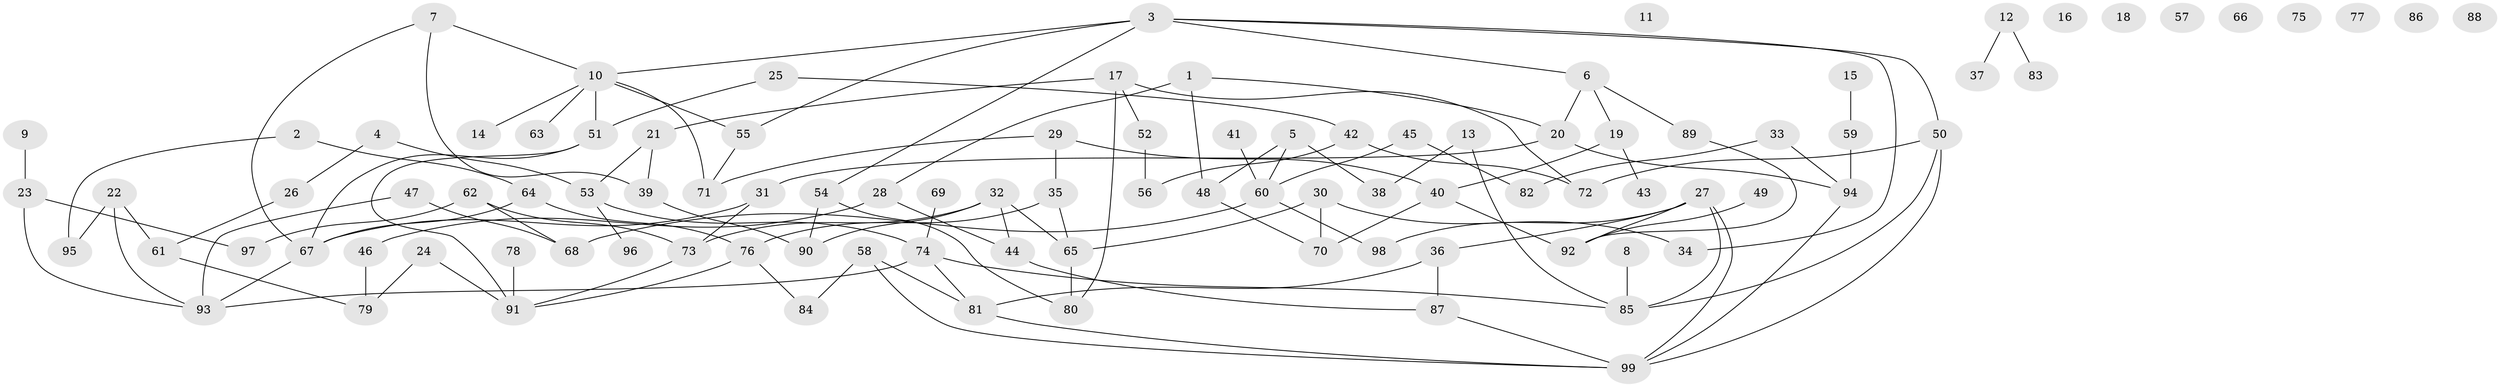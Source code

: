 // coarse degree distribution, {5: 0.16417910447761194, 3: 0.14925373134328357, 9: 0.014925373134328358, 4: 0.14925373134328357, 1: 0.14925373134328357, 2: 0.19402985074626866, 0: 0.13432835820895522, 7: 0.029850746268656716, 6: 0.014925373134328358}
// Generated by graph-tools (version 1.1) at 2025/41/03/06/25 10:41:24]
// undirected, 99 vertices, 130 edges
graph export_dot {
graph [start="1"]
  node [color=gray90,style=filled];
  1;
  2;
  3;
  4;
  5;
  6;
  7;
  8;
  9;
  10;
  11;
  12;
  13;
  14;
  15;
  16;
  17;
  18;
  19;
  20;
  21;
  22;
  23;
  24;
  25;
  26;
  27;
  28;
  29;
  30;
  31;
  32;
  33;
  34;
  35;
  36;
  37;
  38;
  39;
  40;
  41;
  42;
  43;
  44;
  45;
  46;
  47;
  48;
  49;
  50;
  51;
  52;
  53;
  54;
  55;
  56;
  57;
  58;
  59;
  60;
  61;
  62;
  63;
  64;
  65;
  66;
  67;
  68;
  69;
  70;
  71;
  72;
  73;
  74;
  75;
  76;
  77;
  78;
  79;
  80;
  81;
  82;
  83;
  84;
  85;
  86;
  87;
  88;
  89;
  90;
  91;
  92;
  93;
  94;
  95;
  96;
  97;
  98;
  99;
  1 -- 20;
  1 -- 28;
  1 -- 48;
  2 -- 64;
  2 -- 95;
  3 -- 6;
  3 -- 10;
  3 -- 34;
  3 -- 50;
  3 -- 54;
  3 -- 55;
  4 -- 26;
  4 -- 53;
  5 -- 38;
  5 -- 48;
  5 -- 60;
  6 -- 19;
  6 -- 20;
  6 -- 89;
  7 -- 10;
  7 -- 39;
  7 -- 67;
  8 -- 85;
  9 -- 23;
  10 -- 14;
  10 -- 51;
  10 -- 55;
  10 -- 63;
  10 -- 71;
  12 -- 37;
  12 -- 83;
  13 -- 38;
  13 -- 85;
  15 -- 59;
  17 -- 21;
  17 -- 52;
  17 -- 72;
  17 -- 80;
  19 -- 40;
  19 -- 43;
  20 -- 31;
  20 -- 94;
  21 -- 39;
  21 -- 53;
  22 -- 61;
  22 -- 93;
  22 -- 95;
  23 -- 93;
  23 -- 97;
  24 -- 79;
  24 -- 91;
  25 -- 42;
  25 -- 51;
  26 -- 61;
  27 -- 36;
  27 -- 85;
  27 -- 92;
  27 -- 98;
  27 -- 99;
  28 -- 44;
  28 -- 46;
  29 -- 35;
  29 -- 40;
  29 -- 71;
  30 -- 34;
  30 -- 65;
  30 -- 70;
  31 -- 67;
  31 -- 73;
  32 -- 44;
  32 -- 65;
  32 -- 73;
  32 -- 90;
  33 -- 82;
  33 -- 94;
  35 -- 65;
  35 -- 76;
  36 -- 81;
  36 -- 87;
  39 -- 90;
  40 -- 70;
  40 -- 92;
  41 -- 60;
  42 -- 56;
  42 -- 72;
  44 -- 87;
  45 -- 60;
  45 -- 82;
  46 -- 79;
  47 -- 68;
  47 -- 93;
  48 -- 70;
  49 -- 92;
  50 -- 72;
  50 -- 85;
  50 -- 99;
  51 -- 67;
  51 -- 91;
  52 -- 56;
  53 -- 74;
  53 -- 96;
  54 -- 80;
  54 -- 90;
  55 -- 71;
  58 -- 81;
  58 -- 84;
  58 -- 99;
  59 -- 94;
  60 -- 68;
  60 -- 98;
  61 -- 79;
  62 -- 68;
  62 -- 73;
  62 -- 97;
  64 -- 67;
  64 -- 76;
  65 -- 80;
  67 -- 93;
  69 -- 74;
  73 -- 91;
  74 -- 81;
  74 -- 85;
  74 -- 93;
  76 -- 84;
  76 -- 91;
  78 -- 91;
  81 -- 99;
  87 -- 99;
  89 -- 92;
  94 -- 99;
}

